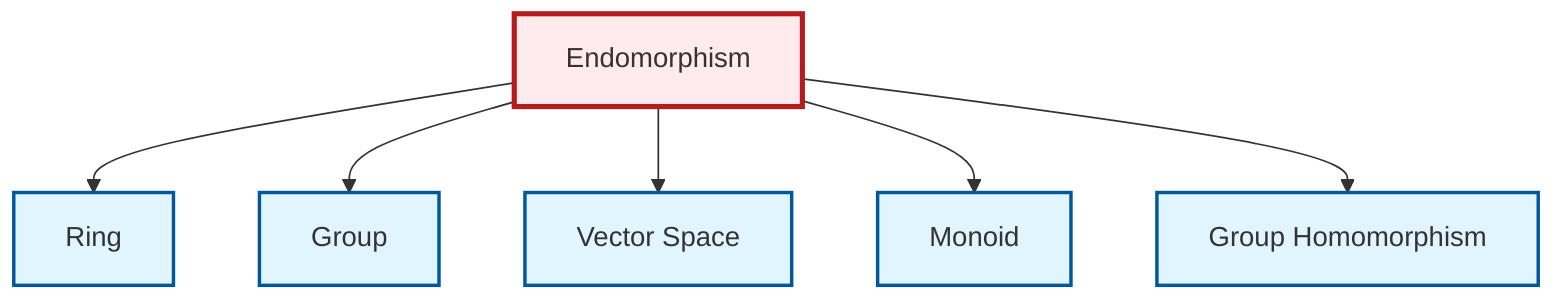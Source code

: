 graph TD
    classDef definition fill:#e1f5fe,stroke:#01579b,stroke-width:2px
    classDef theorem fill:#f3e5f5,stroke:#4a148c,stroke-width:2px
    classDef axiom fill:#fff3e0,stroke:#e65100,stroke-width:2px
    classDef example fill:#e8f5e9,stroke:#1b5e20,stroke-width:2px
    classDef current fill:#ffebee,stroke:#b71c1c,stroke-width:3px
    def-ring["Ring"]:::definition
    def-vector-space["Vector Space"]:::definition
    def-monoid["Monoid"]:::definition
    def-homomorphism["Group Homomorphism"]:::definition
    def-endomorphism["Endomorphism"]:::definition
    def-group["Group"]:::definition
    def-endomorphism --> def-ring
    def-endomorphism --> def-group
    def-endomorphism --> def-vector-space
    def-endomorphism --> def-monoid
    def-endomorphism --> def-homomorphism
    class def-endomorphism current